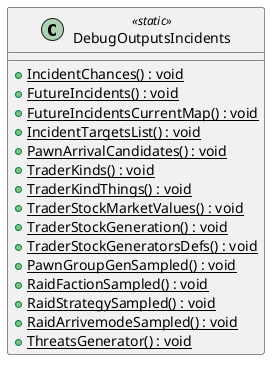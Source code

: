 @startuml
class DebugOutputsIncidents <<static>> {
    + {static} IncidentChances() : void
    + {static} FutureIncidents() : void
    + {static} FutureIncidentsCurrentMap() : void
    + {static} IncidentTargetsList() : void
    + {static} PawnArrivalCandidates() : void
    + {static} TraderKinds() : void
    + {static} TraderKindThings() : void
    + {static} TraderStockMarketValues() : void
    + {static} TraderStockGeneration() : void
    + {static} TraderStockGeneratorsDefs() : void
    + {static} PawnGroupGenSampled() : void
    + {static} RaidFactionSampled() : void
    + {static} RaidStrategySampled() : void
    + {static} RaidArrivemodeSampled() : void
    + {static} ThreatsGenerator() : void
}
@enduml
